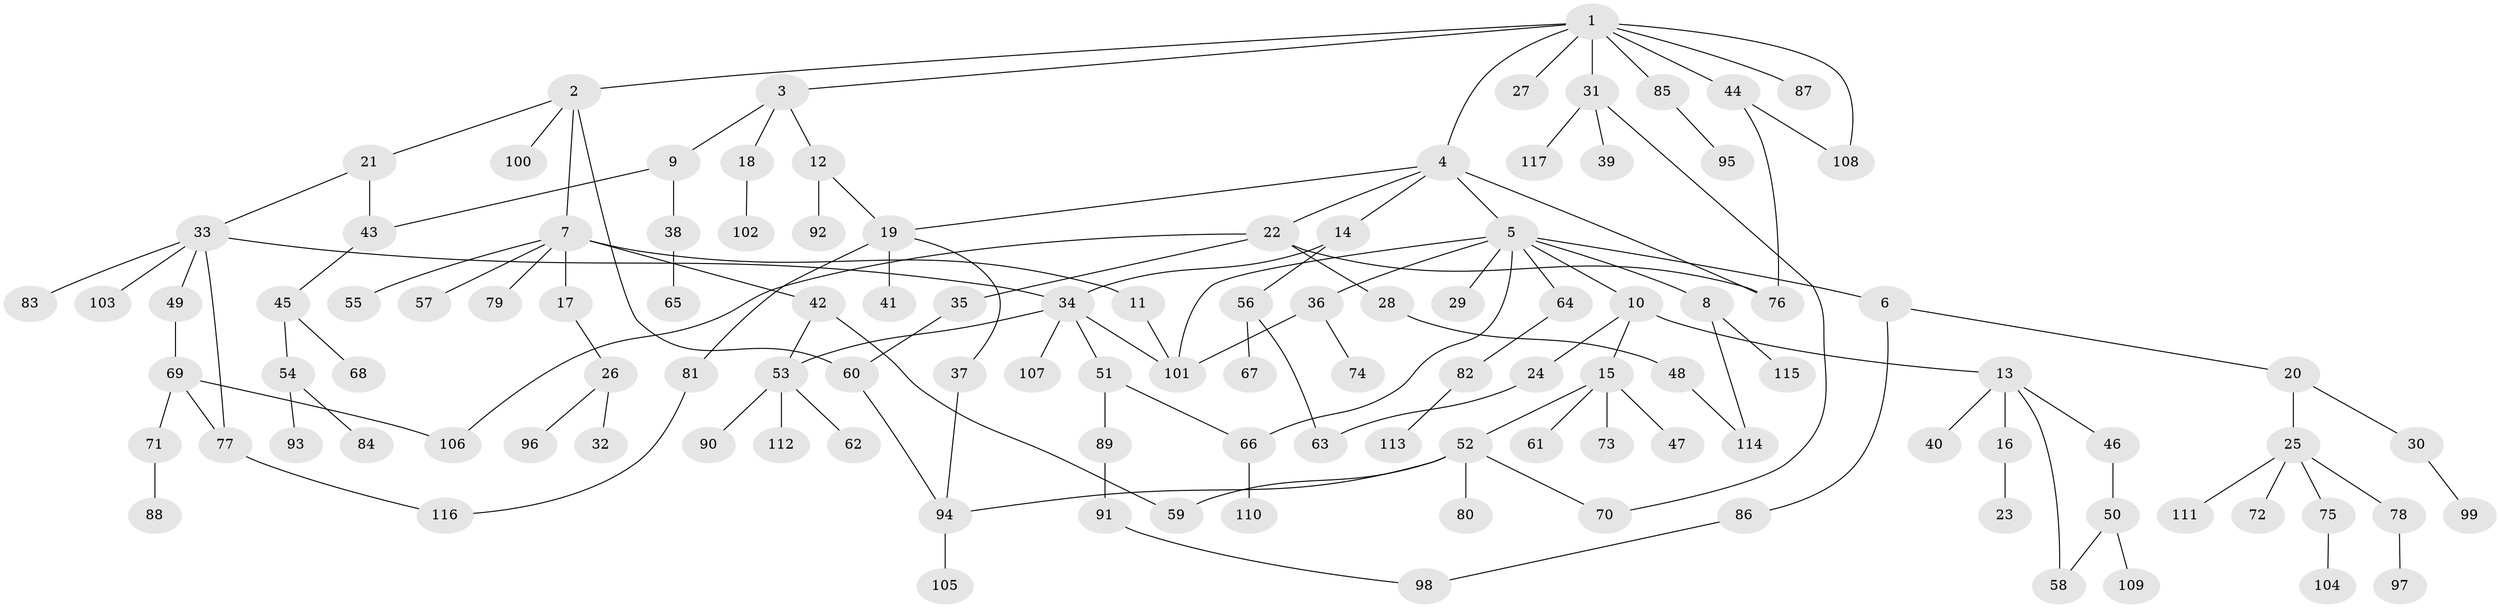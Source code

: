 // Generated by graph-tools (version 1.1) at 2025/25/03/09/25 03:25:36]
// undirected, 117 vertices, 139 edges
graph export_dot {
graph [start="1"]
  node [color=gray90,style=filled];
  1;
  2;
  3;
  4;
  5;
  6;
  7;
  8;
  9;
  10;
  11;
  12;
  13;
  14;
  15;
  16;
  17;
  18;
  19;
  20;
  21;
  22;
  23;
  24;
  25;
  26;
  27;
  28;
  29;
  30;
  31;
  32;
  33;
  34;
  35;
  36;
  37;
  38;
  39;
  40;
  41;
  42;
  43;
  44;
  45;
  46;
  47;
  48;
  49;
  50;
  51;
  52;
  53;
  54;
  55;
  56;
  57;
  58;
  59;
  60;
  61;
  62;
  63;
  64;
  65;
  66;
  67;
  68;
  69;
  70;
  71;
  72;
  73;
  74;
  75;
  76;
  77;
  78;
  79;
  80;
  81;
  82;
  83;
  84;
  85;
  86;
  87;
  88;
  89;
  90;
  91;
  92;
  93;
  94;
  95;
  96;
  97;
  98;
  99;
  100;
  101;
  102;
  103;
  104;
  105;
  106;
  107;
  108;
  109;
  110;
  111;
  112;
  113;
  114;
  115;
  116;
  117;
  1 -- 2;
  1 -- 3;
  1 -- 4;
  1 -- 27;
  1 -- 31;
  1 -- 44;
  1 -- 85;
  1 -- 87;
  1 -- 108;
  2 -- 7;
  2 -- 21;
  2 -- 60;
  2 -- 100;
  3 -- 9;
  3 -- 12;
  3 -- 18;
  4 -- 5;
  4 -- 14;
  4 -- 22;
  4 -- 76;
  4 -- 19;
  5 -- 6;
  5 -- 8;
  5 -- 10;
  5 -- 29;
  5 -- 36;
  5 -- 64;
  5 -- 101;
  5 -- 66;
  6 -- 20;
  6 -- 86;
  7 -- 11;
  7 -- 17;
  7 -- 42;
  7 -- 55;
  7 -- 57;
  7 -- 79;
  8 -- 114;
  8 -- 115;
  9 -- 38;
  9 -- 43;
  10 -- 13;
  10 -- 15;
  10 -- 24;
  11 -- 101;
  12 -- 19;
  12 -- 92;
  13 -- 16;
  13 -- 40;
  13 -- 46;
  13 -- 58;
  14 -- 56;
  14 -- 34;
  15 -- 47;
  15 -- 52;
  15 -- 61;
  15 -- 73;
  16 -- 23;
  17 -- 26;
  18 -- 102;
  19 -- 37;
  19 -- 41;
  19 -- 81;
  20 -- 25;
  20 -- 30;
  21 -- 33;
  21 -- 43;
  22 -- 28;
  22 -- 35;
  22 -- 76;
  22 -- 106;
  24 -- 63;
  25 -- 72;
  25 -- 75;
  25 -- 78;
  25 -- 111;
  26 -- 32;
  26 -- 96;
  28 -- 48;
  30 -- 99;
  31 -- 39;
  31 -- 70;
  31 -- 117;
  33 -- 34;
  33 -- 49;
  33 -- 83;
  33 -- 103;
  33 -- 77;
  34 -- 51;
  34 -- 107;
  34 -- 101;
  34 -- 53;
  35 -- 60;
  36 -- 74;
  36 -- 101;
  37 -- 94;
  38 -- 65;
  42 -- 53;
  42 -- 59;
  43 -- 45;
  44 -- 108;
  44 -- 76;
  45 -- 54;
  45 -- 68;
  46 -- 50;
  48 -- 114;
  49 -- 69;
  50 -- 58;
  50 -- 109;
  51 -- 66;
  51 -- 89;
  52 -- 59;
  52 -- 80;
  52 -- 70;
  52 -- 94;
  53 -- 62;
  53 -- 90;
  53 -- 112;
  54 -- 84;
  54 -- 93;
  56 -- 63;
  56 -- 67;
  60 -- 94;
  64 -- 82;
  66 -- 110;
  69 -- 71;
  69 -- 77;
  69 -- 106;
  71 -- 88;
  75 -- 104;
  77 -- 116;
  78 -- 97;
  81 -- 116;
  82 -- 113;
  85 -- 95;
  86 -- 98;
  89 -- 91;
  91 -- 98;
  94 -- 105;
}
